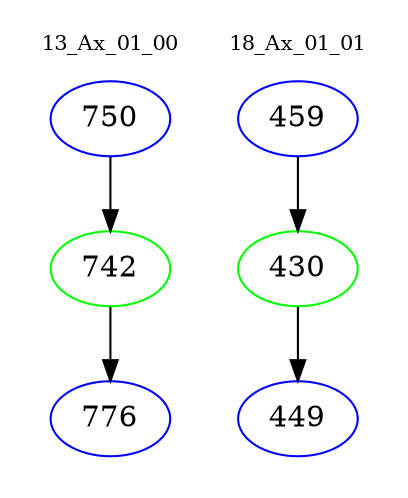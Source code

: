 digraph{
subgraph cluster_0 {
color = white
label = "13_Ax_01_00";
fontsize=10;
T0_750 [label="750", color="blue"]
T0_750 -> T0_742 [color="black"]
T0_742 [label="742", color="green"]
T0_742 -> T0_776 [color="black"]
T0_776 [label="776", color="blue"]
}
subgraph cluster_1 {
color = white
label = "18_Ax_01_01";
fontsize=10;
T1_459 [label="459", color="blue"]
T1_459 -> T1_430 [color="black"]
T1_430 [label="430", color="green"]
T1_430 -> T1_449 [color="black"]
T1_449 [label="449", color="blue"]
}
}
